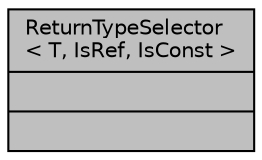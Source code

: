 digraph "ReturnTypeSelector&lt; T, IsRef, IsConst &gt;"
{
  edge [fontname="Helvetica",fontsize="10",labelfontname="Helvetica",labelfontsize="10"];
  node [fontname="Helvetica",fontsize="10",shape=record];
  Node768 [label="{ReturnTypeSelector\l\< T, IsRef, IsConst \>\n||}",height=0.2,width=0.4,color="black", fillcolor="grey75", style="filled", fontcolor="black"];
}
